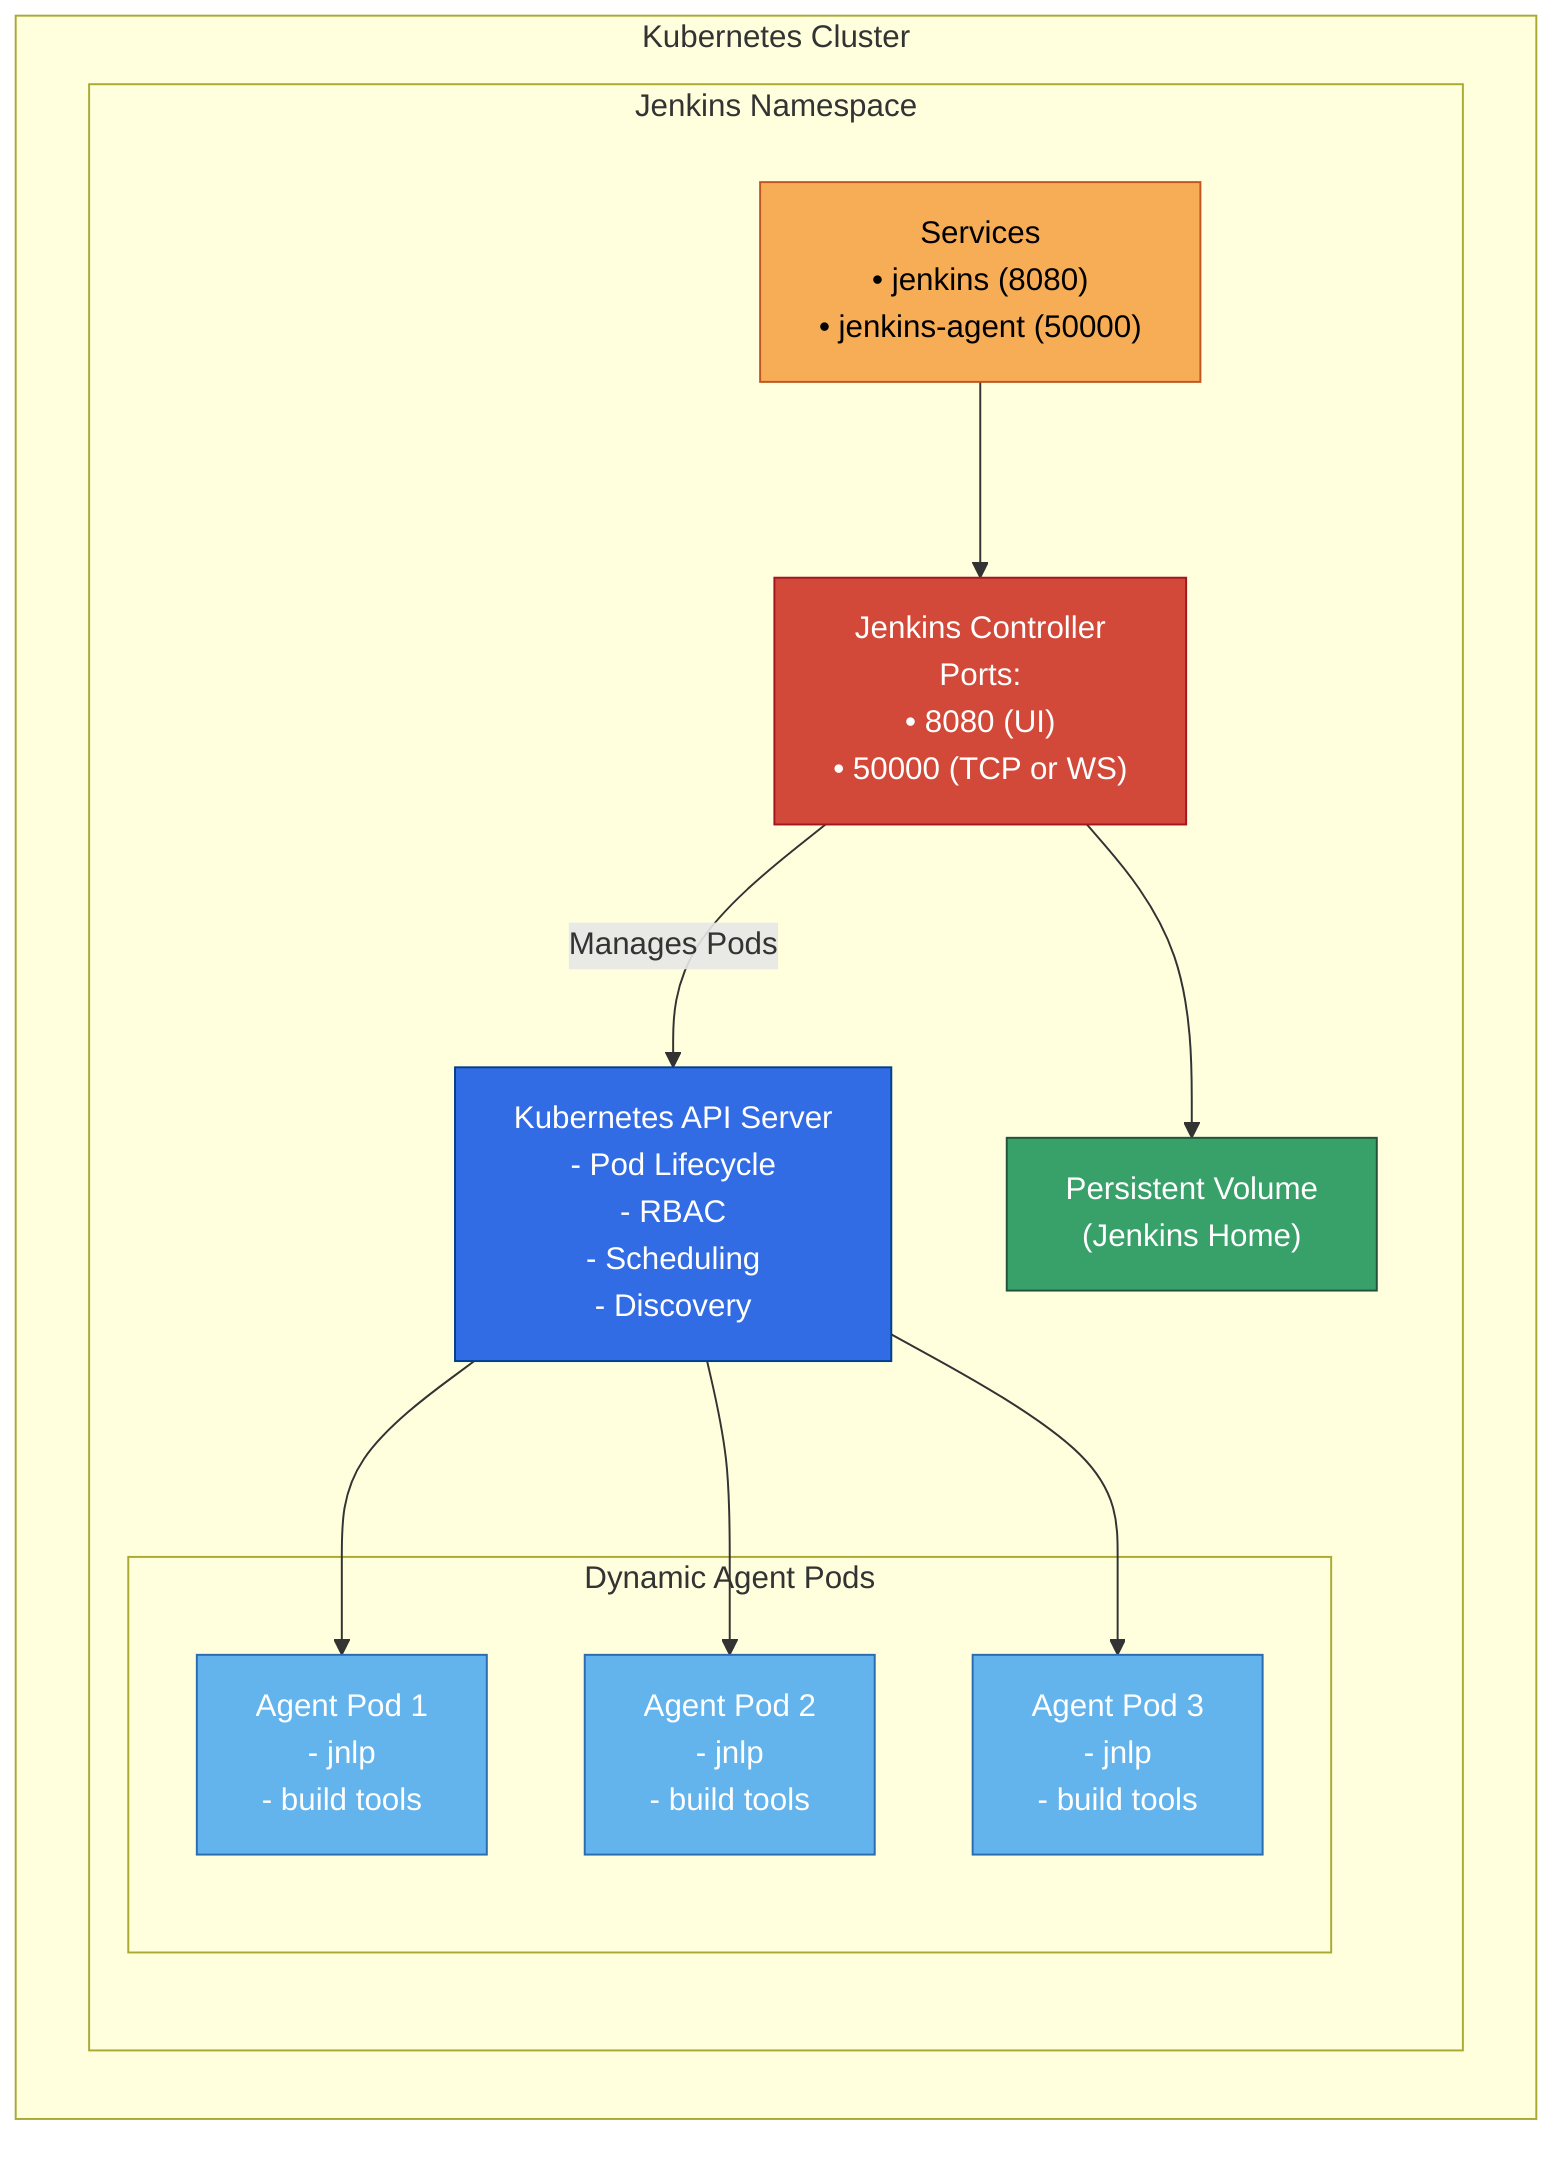 flowchart TB
  %% Nodes
  subgraph "Kubernetes Cluster"
    subgraph "Jenkins Namespace"
      A["Jenkins Controller\nPorts:\n• 8080 (UI)\n• 50000 (TCP or WS)"]
      B["Kubernetes API Server\n- Pod Lifecycle\n- RBAC\n- Scheduling\n- Discovery"]
      C["Persistent Volume\n(Jenkins Home)"]
      D["Services\n• jenkins (8080)\n• jenkins-agent (50000)"]

      subgraph "Dynamic Agent Pods"
        P1["Agent Pod 1\n- jnlp\n- build tools"]
        P2["Agent Pod 2\n- jnlp\n- build tools"]
        P3["Agent Pod 3\n- jnlp\n- build tools"]
      end

      A -->|Manages Pods| B
      A --> C
      D --> A
      B --> P1
      B --> P2
      B --> P3
    end
  end

  %% Styling Classes
  classDef controller fill:#d24939,stroke:#a31621,color:#ffffff;
  classDef api fill:#326ce5,stroke:#003f8c,color:#ffffff;
  classDef storage fill:#38a169,stroke:#22543d,color:#ffffff;
  classDef service fill:#f6ad55,stroke:#c05621,color:#000000;
  classDef agent fill:#63b3ed,stroke:#2b6cb0,color:#ffffff;

  %% Assign styles to nodes
  class A controller
  class B api
  class C storage
  class D service
  class P1,P2,P3 agent